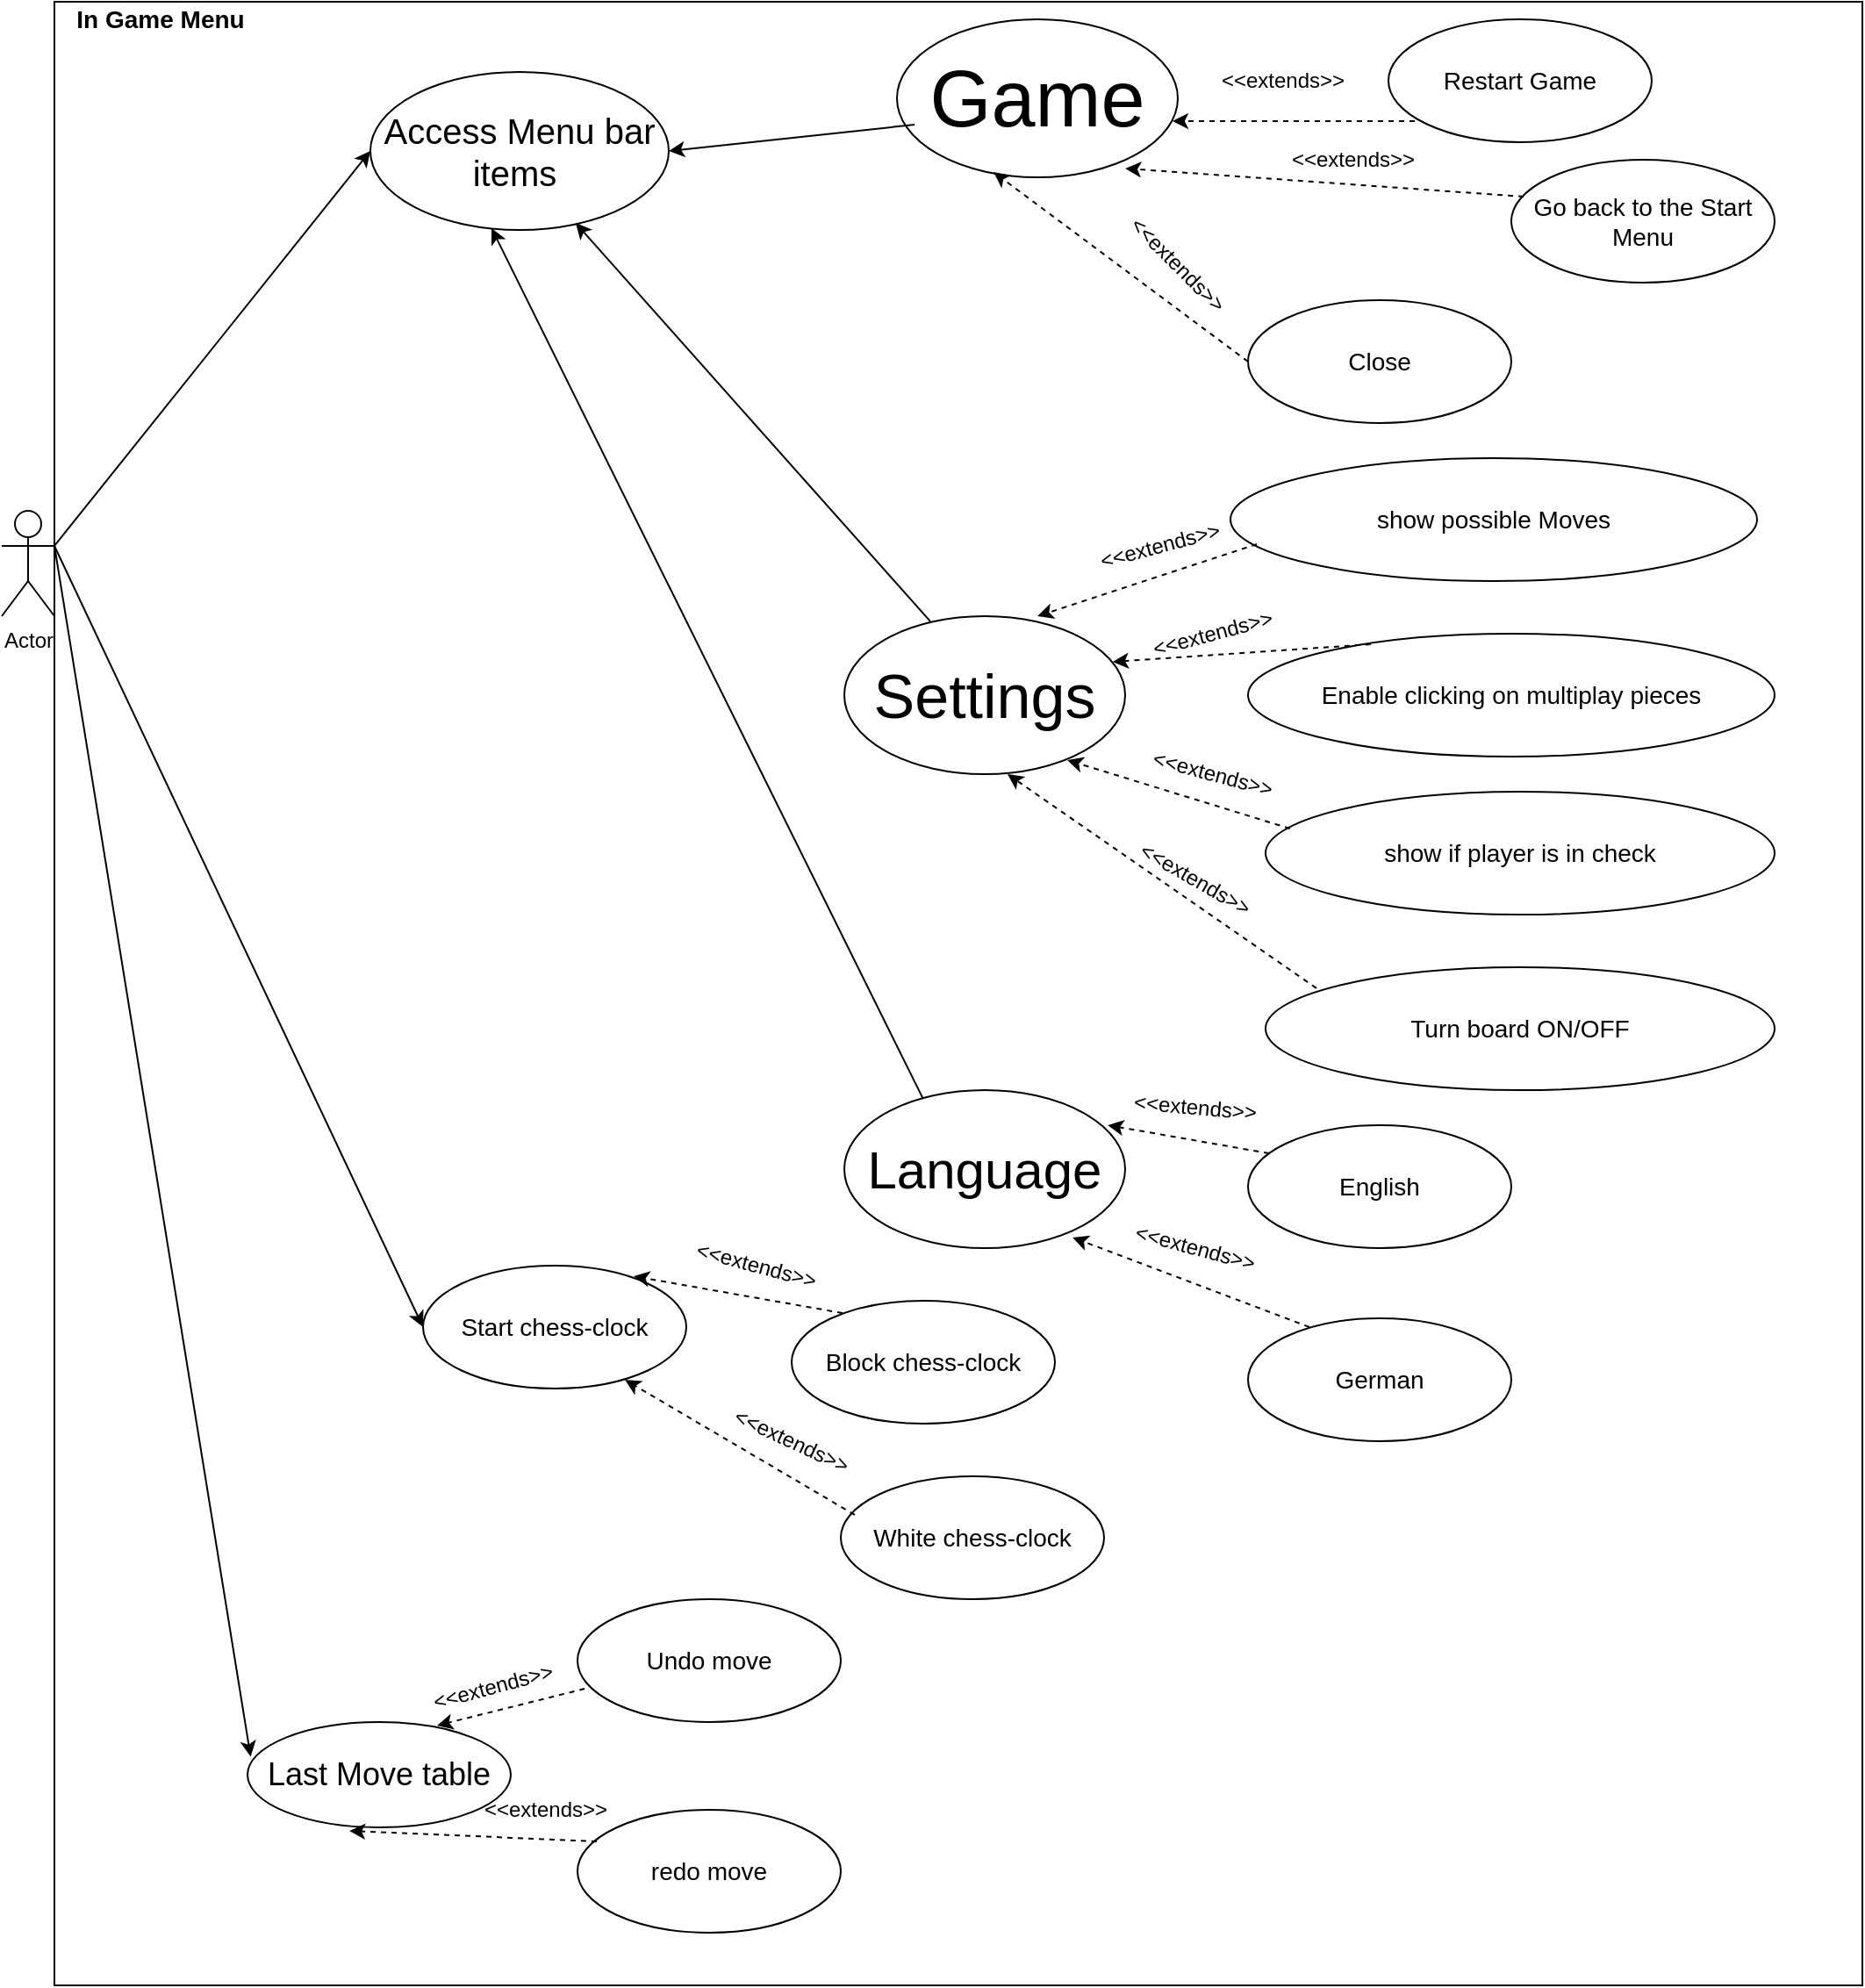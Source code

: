 <mxfile version="13.3.9" type="device"><diagram id="vY_mV3MPHDi7nRBTr5bn" name="Page-1"><mxGraphModel dx="1422" dy="762" grid="1" gridSize="10" guides="1" tooltips="1" connect="1" arrows="1" fold="1" page="1" pageScale="1" pageWidth="827" pageHeight="1169" math="0" shadow="0"><root><mxCell id="0"/><mxCell id="1" parent="0"/><mxCell id="quHD-SEG-JG86KT2fQI7-1" value="Actor" style="shape=umlActor;verticalLabelPosition=bottom;labelBackgroundColor=#ffffff;verticalAlign=top;html=1;outlineConnect=0;" parent="1" vertex="1"><mxGeometry x="50" y="300" width="30" height="60" as="geometry"/></mxCell><mxCell id="quHD-SEG-JG86KT2fQI7-2" value="" style="rounded=0;whiteSpace=wrap;html=1;" parent="1" vertex="1"><mxGeometry x="80" y="10" width="1030" height="1130" as="geometry"/></mxCell><mxCell id="quHD-SEG-JG86KT2fQI7-3" value="&lt;div style=&quot;font-size: 14px&quot;&gt;&lt;font style=&quot;font-size: 14px&quot;&gt;&lt;b&gt;&lt;font style=&quot;font-size: 14px&quot;&gt;In Game Menu&lt;/font&gt;&lt;/b&gt;&lt;/font&gt;&lt;/div&gt;" style="text;html=1;align=center;verticalAlign=middle;resizable=0;points=[];autosize=1;" parent="1" vertex="1"><mxGeometry x="80" y="10" width="120" height="20" as="geometry"/></mxCell><mxCell id="quHD-SEG-JG86KT2fQI7-4" value="&lt;font style=&quot;font-size: 20px&quot;&gt;Access Menu bar items&amp;nbsp;&lt;/font&gt;" style="ellipse;whiteSpace=wrap;html=1;" parent="1" vertex="1"><mxGeometry x="260" y="50" width="170" height="90" as="geometry"/></mxCell><mxCell id="quHD-SEG-JG86KT2fQI7-6" value="&lt;font style=&quot;font-size: 14px&quot;&gt;Start chess-clock&lt;/font&gt;" style="ellipse;whiteSpace=wrap;html=1;" parent="1" vertex="1"><mxGeometry x="290" y="730" width="150" height="70" as="geometry"/></mxCell><mxCell id="quHD-SEG-JG86KT2fQI7-7" value="&lt;font style=&quot;font-size: 18px&quot;&gt;Last Move table&lt;/font&gt;" style="ellipse;whiteSpace=wrap;html=1;" parent="1" vertex="1"><mxGeometry x="190" y="990" width="150" height="60" as="geometry"/></mxCell><mxCell id="quHD-SEG-JG86KT2fQI7-10" value="" style="endArrow=classic;html=1;entryX=0;entryY=0.5;entryDx=0;entryDy=0;exitX=1;exitY=0.333;exitDx=0;exitDy=0;exitPerimeter=0;" parent="1" source="quHD-SEG-JG86KT2fQI7-1" target="quHD-SEG-JG86KT2fQI7-4" edge="1"><mxGeometry width="50" height="50" relative="1" as="geometry"><mxPoint x="170" y="420" as="sourcePoint"/><mxPoint x="220" y="370" as="targetPoint"/></mxGeometry></mxCell><mxCell id="quHD-SEG-JG86KT2fQI7-11" value="" style="endArrow=classic;html=1;entryX=0;entryY=0.5;entryDx=0;entryDy=0;exitX=1;exitY=0.333;exitDx=0;exitDy=0;exitPerimeter=0;" parent="1" source="quHD-SEG-JG86KT2fQI7-1" target="quHD-SEG-JG86KT2fQI7-6" edge="1"><mxGeometry width="50" height="50" relative="1" as="geometry"><mxPoint x="80" y="323.064" as="sourcePoint"/><mxPoint x="238.0" y="250.0" as="targetPoint"/></mxGeometry></mxCell><mxCell id="quHD-SEG-JG86KT2fQI7-12" value="" style="endArrow=classic;html=1;entryX=0.012;entryY=0.329;entryDx=0;entryDy=0;entryPerimeter=0;" parent="1" target="quHD-SEG-JG86KT2fQI7-7" edge="1"><mxGeometry width="50" height="50" relative="1" as="geometry"><mxPoint x="80" y="320" as="sourcePoint"/><mxPoint x="248.0" y="260.0" as="targetPoint"/></mxGeometry></mxCell><mxCell id="amErv968VBCP9cSeULK2-1" value="&lt;font style=&quot;font-size: 30px&quot;&gt;Language&lt;/font&gt;" style="ellipse;whiteSpace=wrap;html=1;" vertex="1" parent="1"><mxGeometry x="530" y="630" width="160" height="90" as="geometry"/></mxCell><mxCell id="amErv968VBCP9cSeULK2-2" value="&lt;font style=&quot;font-size: 35px&quot;&gt;Settings&lt;/font&gt;" style="ellipse;whiteSpace=wrap;html=1;" vertex="1" parent="1"><mxGeometry x="530" y="360" width="160" height="90" as="geometry"/></mxCell><mxCell id="amErv968VBCP9cSeULK2-3" value="&lt;font style=&quot;font-size: 45px&quot;&gt;Game&lt;/font&gt;" style="ellipse;whiteSpace=wrap;html=1;" vertex="1" parent="1"><mxGeometry x="560" y="20" width="160" height="90" as="geometry"/></mxCell><mxCell id="amErv968VBCP9cSeULK2-4" value="&lt;font style=&quot;font-size: 14px&quot;&gt;Close&lt;/font&gt;" style="ellipse;whiteSpace=wrap;html=1;" vertex="1" parent="1"><mxGeometry x="760" y="180" width="150" height="70" as="geometry"/></mxCell><mxCell id="amErv968VBCP9cSeULK2-5" value="&lt;span style=&quot;font-size: 14px&quot;&gt;Go back to the Start Menu&lt;/span&gt;" style="ellipse;whiteSpace=wrap;html=1;" vertex="1" parent="1"><mxGeometry x="910" y="100" width="150" height="70" as="geometry"/></mxCell><mxCell id="amErv968VBCP9cSeULK2-6" value="&lt;font style=&quot;font-size: 14px&quot;&gt;Restart Game&lt;/font&gt;" style="ellipse;whiteSpace=wrap;html=1;" vertex="1" parent="1"><mxGeometry x="840" y="20" width="150" height="70" as="geometry"/></mxCell><mxCell id="amErv968VBCP9cSeULK2-7" value="&lt;font style=&quot;font-size: 14px&quot;&gt;Turn board ON/OFF&lt;/font&gt;" style="ellipse;whiteSpace=wrap;html=1;" vertex="1" parent="1"><mxGeometry x="770" y="560" width="290" height="70" as="geometry"/></mxCell><mxCell id="amErv968VBCP9cSeULK2-8" value="&lt;font style=&quot;font-size: 14px&quot;&gt;show if player is in check&lt;/font&gt;" style="ellipse;whiteSpace=wrap;html=1;" vertex="1" parent="1"><mxGeometry x="770" y="460" width="290" height="70" as="geometry"/></mxCell><mxCell id="amErv968VBCP9cSeULK2-9" value="&lt;font style=&quot;font-size: 14px&quot;&gt;Enable clicking on multiplay pieces&lt;/font&gt;" style="ellipse;whiteSpace=wrap;html=1;" vertex="1" parent="1"><mxGeometry x="760" y="370" width="300" height="70" as="geometry"/></mxCell><mxCell id="amErv968VBCP9cSeULK2-10" value="&lt;font style=&quot;font-size: 14px&quot;&gt;show possible Moves&lt;/font&gt;" style="ellipse;whiteSpace=wrap;html=1;" vertex="1" parent="1"><mxGeometry x="750" y="270" width="300" height="70" as="geometry"/></mxCell><mxCell id="amErv968VBCP9cSeULK2-11" value="&lt;font style=&quot;font-size: 14px&quot;&gt;German&lt;/font&gt;" style="ellipse;whiteSpace=wrap;html=1;" vertex="1" parent="1"><mxGeometry x="760" y="760" width="150" height="70" as="geometry"/></mxCell><mxCell id="amErv968VBCP9cSeULK2-12" value="&lt;font style=&quot;font-size: 14px&quot;&gt;English&lt;/font&gt;" style="ellipse;whiteSpace=wrap;html=1;" vertex="1" parent="1"><mxGeometry x="760" y="650" width="150" height="70" as="geometry"/></mxCell><mxCell id="amErv968VBCP9cSeULK2-13" value="&lt;font style=&quot;font-size: 14px&quot;&gt;White chess-clock&lt;/font&gt;" style="ellipse;whiteSpace=wrap;html=1;" vertex="1" parent="1"><mxGeometry x="528" y="850" width="150" height="70" as="geometry"/></mxCell><mxCell id="amErv968VBCP9cSeULK2-14" value="&lt;font style=&quot;font-size: 14px&quot;&gt;Block chess-clock&lt;/font&gt;" style="ellipse;whiteSpace=wrap;html=1;" vertex="1" parent="1"><mxGeometry x="500" y="750" width="150" height="70" as="geometry"/></mxCell><mxCell id="amErv968VBCP9cSeULK2-15" value="&lt;font style=&quot;font-size: 14px&quot;&gt;Undo move&lt;/font&gt;" style="ellipse;whiteSpace=wrap;html=1;" vertex="1" parent="1"><mxGeometry x="378" y="920" width="150" height="70" as="geometry"/></mxCell><mxCell id="amErv968VBCP9cSeULK2-16" value="&lt;span style=&quot;font-size: 14px&quot;&gt;redo move&lt;/span&gt;" style="ellipse;whiteSpace=wrap;html=1;" vertex="1" parent="1"><mxGeometry x="378" y="1040" width="150" height="70" as="geometry"/></mxCell><mxCell id="amErv968VBCP9cSeULK2-17" value="" style="endArrow=classic;html=1;entryX=1;entryY=0.5;entryDx=0;entryDy=0;exitX=0.063;exitY=0.667;exitDx=0;exitDy=0;exitPerimeter=0;" edge="1" parent="1" source="amErv968VBCP9cSeULK2-3" target="quHD-SEG-JG86KT2fQI7-4"><mxGeometry width="50" height="50" relative="1" as="geometry"><mxPoint x="510" y="170" as="sourcePoint"/><mxPoint x="560" y="120" as="targetPoint"/></mxGeometry></mxCell><mxCell id="amErv968VBCP9cSeULK2-18" value="" style="endArrow=classic;html=1;entryX=0.981;entryY=0.644;entryDx=0;entryDy=0;exitX=0.1;exitY=0.829;exitDx=0;exitDy=0;exitPerimeter=0;entryPerimeter=0;dashed=1;" edge="1" parent="1" source="amErv968VBCP9cSeULK2-6" target="amErv968VBCP9cSeULK2-3"><mxGeometry width="50" height="50" relative="1" as="geometry"><mxPoint x="850.08" y="85.03" as="sourcePoint"/><mxPoint x="710" y="100" as="targetPoint"/></mxGeometry></mxCell><mxCell id="amErv968VBCP9cSeULK2-19" value="" style="endArrow=classic;html=1;entryX=0.813;entryY=0.944;entryDx=0;entryDy=0;exitX=0.047;exitY=0.3;exitDx=0;exitDy=0;exitPerimeter=0;entryPerimeter=0;dashed=1;" edge="1" parent="1" source="amErv968VBCP9cSeULK2-5" target="amErv968VBCP9cSeULK2-3"><mxGeometry width="50" height="50" relative="1" as="geometry"><mxPoint x="890.08" y="110.0" as="sourcePoint"/><mxPoint x="750" y="124.97" as="targetPoint"/></mxGeometry></mxCell><mxCell id="amErv968VBCP9cSeULK2-20" value="" style="endArrow=classic;html=1;entryX=0.344;entryY=0.967;entryDx=0;entryDy=0;exitX=0;exitY=0.5;exitDx=0;exitDy=0;dashed=1;entryPerimeter=0;" edge="1" parent="1" source="amErv968VBCP9cSeULK2-4" target="amErv968VBCP9cSeULK2-3"><mxGeometry width="50" height="50" relative="1" as="geometry"><mxPoint x="760.0" y="235.03" as="sourcePoint"/><mxPoint x="619.92" y="250" as="targetPoint"/></mxGeometry></mxCell><mxCell id="amErv968VBCP9cSeULK2-21" value="" style="endArrow=classic;html=1;entryX=0.688;entryY=0;entryDx=0;entryDy=0;exitX=0.05;exitY=0.7;exitDx=0;exitDy=0;exitPerimeter=0;dashed=1;entryPerimeter=0;" edge="1" parent="1" source="amErv968VBCP9cSeULK2-10" target="amErv968VBCP9cSeULK2-2"><mxGeometry width="50" height="50" relative="1" as="geometry"><mxPoint x="800.08" y="340" as="sourcePoint"/><mxPoint x="660" y="354.97" as="targetPoint"/></mxGeometry></mxCell><mxCell id="amErv968VBCP9cSeULK2-22" value="" style="endArrow=classic;html=1;entryX=0.956;entryY=0.289;entryDx=0;entryDy=0;exitX=0.233;exitY=0.086;exitDx=0;exitDy=0;exitPerimeter=0;dashed=1;entryPerimeter=0;" edge="1" parent="1" source="amErv968VBCP9cSeULK2-9" target="amErv968VBCP9cSeULK2-2"><mxGeometry width="50" height="50" relative="1" as="geometry"><mxPoint x="827.08" y="360" as="sourcePoint"/><mxPoint x="687" y="374.97" as="targetPoint"/></mxGeometry></mxCell><mxCell id="amErv968VBCP9cSeULK2-23" value="" style="endArrow=classic;html=1;entryX=0.794;entryY=0.911;entryDx=0;entryDy=0;exitX=0.048;exitY=0.3;exitDx=0;exitDy=0;exitPerimeter=0;dashed=1;entryPerimeter=0;" edge="1" parent="1" source="amErv968VBCP9cSeULK2-8" target="amErv968VBCP9cSeULK2-2"><mxGeometry width="50" height="50" relative="1" as="geometry"><mxPoint x="830.08" y="460" as="sourcePoint"/><mxPoint x="690" y="474.97" as="targetPoint"/></mxGeometry></mxCell><mxCell id="amErv968VBCP9cSeULK2-24" value="" style="endArrow=classic;html=1;entryX=0.581;entryY=1;entryDx=0;entryDy=0;exitX=0.1;exitY=0.171;exitDx=0;exitDy=0;exitPerimeter=0;dashed=1;entryPerimeter=0;" edge="1" parent="1" source="amErv968VBCP9cSeULK2-7" target="amErv968VBCP9cSeULK2-2"><mxGeometry width="50" height="50" relative="1" as="geometry"><mxPoint x="800.08" y="545.03" as="sourcePoint"/><mxPoint x="660" y="560" as="targetPoint"/></mxGeometry></mxCell><mxCell id="amErv968VBCP9cSeULK2-25" value="" style="endArrow=classic;html=1;entryX=0.938;entryY=0.222;entryDx=0;entryDy=0;exitX=0.08;exitY=0.229;exitDx=0;exitDy=0;exitPerimeter=0;dashed=1;entryPerimeter=0;" edge="1" parent="1" source="amErv968VBCP9cSeULK2-12" target="amErv968VBCP9cSeULK2-1"><mxGeometry width="50" height="50" relative="1" as="geometry"><mxPoint x="840.0" y="640" as="sourcePoint"/><mxPoint x="699.92" y="654.97" as="targetPoint"/></mxGeometry></mxCell><mxCell id="amErv968VBCP9cSeULK2-26" value="" style="endArrow=classic;html=1;entryX=0.813;entryY=0.933;entryDx=0;entryDy=0;exitX=0.233;exitY=0.071;exitDx=0;exitDy=0;exitPerimeter=0;dashed=1;entryPerimeter=0;" edge="1" parent="1" source="amErv968VBCP9cSeULK2-11" target="amErv968VBCP9cSeULK2-1"><mxGeometry width="50" height="50" relative="1" as="geometry"><mxPoint x="840.0" y="745.03" as="sourcePoint"/><mxPoint x="699.92" y="760" as="targetPoint"/></mxGeometry></mxCell><mxCell id="amErv968VBCP9cSeULK2-27" value="" style="endArrow=classic;html=1;entryX=0.8;entryY=0.086;entryDx=0;entryDy=0;exitX=0.193;exitY=0.1;exitDx=0;exitDy=0;exitPerimeter=0;dashed=1;entryPerimeter=0;" edge="1" parent="1" source="amErv968VBCP9cSeULK2-14" target="quHD-SEG-JG86KT2fQI7-6"><mxGeometry width="50" height="50" relative="1" as="geometry"><mxPoint x="580.08" y="730" as="sourcePoint"/><mxPoint x="440" y="744.97" as="targetPoint"/></mxGeometry></mxCell><mxCell id="amErv968VBCP9cSeULK2-28" value="" style="endArrow=classic;html=1;entryX=0.767;entryY=0.929;entryDx=0;entryDy=0;exitX=0.053;exitY=0.314;exitDx=0;exitDy=0;exitPerimeter=0;dashed=1;entryPerimeter=0;" edge="1" parent="1" source="amErv968VBCP9cSeULK2-13" target="quHD-SEG-JG86KT2fQI7-6"><mxGeometry width="50" height="50" relative="1" as="geometry"><mxPoint x="570.08" y="850" as="sourcePoint"/><mxPoint x="430" y="864.97" as="targetPoint"/></mxGeometry></mxCell><mxCell id="amErv968VBCP9cSeULK2-29" value="" style="endArrow=classic;html=1;entryX=0.72;entryY=0.033;entryDx=0;entryDy=0;exitX=0.027;exitY=0.729;exitDx=0;exitDy=0;exitPerimeter=0;dashed=1;entryPerimeter=0;" edge="1" parent="1" source="amErv968VBCP9cSeULK2-15" target="quHD-SEG-JG86KT2fQI7-7"><mxGeometry width="50" height="50" relative="1" as="geometry"><mxPoint x="415.04" y="910" as="sourcePoint"/><mxPoint x="274.96" y="924.97" as="targetPoint"/></mxGeometry></mxCell><mxCell id="amErv968VBCP9cSeULK2-30" value="" style="endArrow=classic;html=1;entryX=0.387;entryY=1.033;entryDx=0;entryDy=0;exitX=0.073;exitY=0.257;exitDx=0;exitDy=0;exitPerimeter=0;dashed=1;entryPerimeter=0;" edge="1" parent="1" source="amErv968VBCP9cSeULK2-16" target="quHD-SEG-JG86KT2fQI7-7"><mxGeometry width="50" height="50" relative="1" as="geometry"><mxPoint x="380.08" y="1080" as="sourcePoint"/><mxPoint x="240.0" y="1094.97" as="targetPoint"/></mxGeometry></mxCell><mxCell id="amErv968VBCP9cSeULK2-32" value="&amp;lt;&amp;lt;extends&amp;gt;&amp;gt;" style="text;html=1;strokeColor=none;fillColor=none;align=center;verticalAlign=middle;whiteSpace=wrap;rounded=0;" vertex="1" parent="1"><mxGeometry x="740" y="45" width="80" height="20" as="geometry"/></mxCell><mxCell id="amErv968VBCP9cSeULK2-33" value="&amp;lt;&amp;lt;extends&amp;gt;&amp;gt;" style="text;html=1;strokeColor=none;fillColor=none;align=center;verticalAlign=middle;whiteSpace=wrap;rounded=0;" vertex="1" parent="1"><mxGeometry x="780" y="90" width="80" height="20" as="geometry"/></mxCell><mxCell id="amErv968VBCP9cSeULK2-34" value="&amp;lt;&amp;lt;extends&amp;gt;&amp;gt;" style="text;html=1;strokeColor=none;fillColor=none;align=center;verticalAlign=middle;whiteSpace=wrap;rounded=0;rotation=45;" vertex="1" parent="1"><mxGeometry x="680" y="150" width="80" height="20" as="geometry"/></mxCell><mxCell id="amErv968VBCP9cSeULK2-35" value="&amp;lt;&amp;lt;extends&amp;gt;&amp;gt;" style="text;html=1;strokeColor=none;fillColor=none;align=center;verticalAlign=middle;whiteSpace=wrap;rounded=0;rotation=-15;" vertex="1" parent="1"><mxGeometry x="670" y="310" width="80" height="20" as="geometry"/></mxCell><mxCell id="amErv968VBCP9cSeULK2-36" value="&amp;lt;&amp;lt;extends&amp;gt;&amp;gt;" style="text;html=1;strokeColor=none;fillColor=none;align=center;verticalAlign=middle;whiteSpace=wrap;rounded=0;rotation=-15;" vertex="1" parent="1"><mxGeometry x="700" y="360" width="80" height="20" as="geometry"/></mxCell><mxCell id="amErv968VBCP9cSeULK2-37" value="&amp;lt;&amp;lt;extends&amp;gt;&amp;gt;" style="text;html=1;strokeColor=none;fillColor=none;align=center;verticalAlign=middle;whiteSpace=wrap;rounded=0;rotation=15;" vertex="1" parent="1"><mxGeometry x="700" y="440" width="80" height="20" as="geometry"/></mxCell><mxCell id="amErv968VBCP9cSeULK2-38" value="&amp;lt;&amp;lt;extends&amp;gt;&amp;gt;" style="text;html=1;strokeColor=none;fillColor=none;align=center;verticalAlign=middle;whiteSpace=wrap;rounded=0;rotation=30;" vertex="1" parent="1"><mxGeometry x="690" y="500" width="80" height="20" as="geometry"/></mxCell><mxCell id="amErv968VBCP9cSeULK2-39" value="&amp;lt;&amp;lt;extends&amp;gt;&amp;gt;" style="text;html=1;strokeColor=none;fillColor=none;align=center;verticalAlign=middle;whiteSpace=wrap;rounded=0;rotation=5;" vertex="1" parent="1"><mxGeometry x="690" y="630" width="80" height="20" as="geometry"/></mxCell><mxCell id="amErv968VBCP9cSeULK2-40" value="&amp;lt;&amp;lt;extends&amp;gt;&amp;gt;" style="text;html=1;strokeColor=none;fillColor=none;align=center;verticalAlign=middle;whiteSpace=wrap;rounded=0;rotation=15;" vertex="1" parent="1"><mxGeometry x="690" y="710" width="80" height="20" as="geometry"/></mxCell><mxCell id="amErv968VBCP9cSeULK2-41" value="&amp;lt;&amp;lt;extends&amp;gt;&amp;gt;" style="text;html=1;strokeColor=none;fillColor=none;align=center;verticalAlign=middle;whiteSpace=wrap;rounded=0;rotation=15;" vertex="1" parent="1"><mxGeometry x="440" y="720" width="80" height="20" as="geometry"/></mxCell><mxCell id="amErv968VBCP9cSeULK2-42" value="&amp;lt;&amp;lt;extends&amp;gt;&amp;gt;" style="text;html=1;strokeColor=none;fillColor=none;align=center;verticalAlign=middle;whiteSpace=wrap;rounded=0;rotation=25;" vertex="1" parent="1"><mxGeometry x="460" y="820" width="80" height="20" as="geometry"/></mxCell><mxCell id="amErv968VBCP9cSeULK2-43" value="&amp;lt;&amp;lt;extends&amp;gt;&amp;gt;" style="text;html=1;strokeColor=none;fillColor=none;align=center;verticalAlign=middle;whiteSpace=wrap;rounded=0;rotation=-15;" vertex="1" parent="1"><mxGeometry x="290" y="960" width="80" height="20" as="geometry"/></mxCell><mxCell id="amErv968VBCP9cSeULK2-44" value="&amp;lt;&amp;lt;extends&amp;gt;&amp;gt;" style="text;html=1;strokeColor=none;fillColor=none;align=center;verticalAlign=middle;whiteSpace=wrap;rounded=0;" vertex="1" parent="1"><mxGeometry x="320" y="1030" width="80" height="20" as="geometry"/></mxCell><mxCell id="amErv968VBCP9cSeULK2-46" value="" style="endArrow=classic;html=1;entryX=0.688;entryY=0.956;entryDx=0;entryDy=0;entryPerimeter=0;exitX=0.306;exitY=0.033;exitDx=0;exitDy=0;exitPerimeter=0;" edge="1" parent="1" source="amErv968VBCP9cSeULK2-2" target="quHD-SEG-JG86KT2fQI7-4"><mxGeometry width="50" height="50" relative="1" as="geometry"><mxPoint x="490" y="260" as="sourcePoint"/><mxPoint x="540" y="210" as="targetPoint"/></mxGeometry></mxCell><mxCell id="amErv968VBCP9cSeULK2-47" value="" style="endArrow=classic;html=1;entryX=0.406;entryY=0.989;entryDx=0;entryDy=0;entryPerimeter=0;exitX=0.281;exitY=0.056;exitDx=0;exitDy=0;exitPerimeter=0;" edge="1" parent="1" source="amErv968VBCP9cSeULK2-1" target="quHD-SEG-JG86KT2fQI7-4"><mxGeometry width="50" height="50" relative="1" as="geometry"><mxPoint x="460" y="570" as="sourcePoint"/><mxPoint x="510" y="520" as="targetPoint"/></mxGeometry></mxCell></root></mxGraphModel></diagram></mxfile>